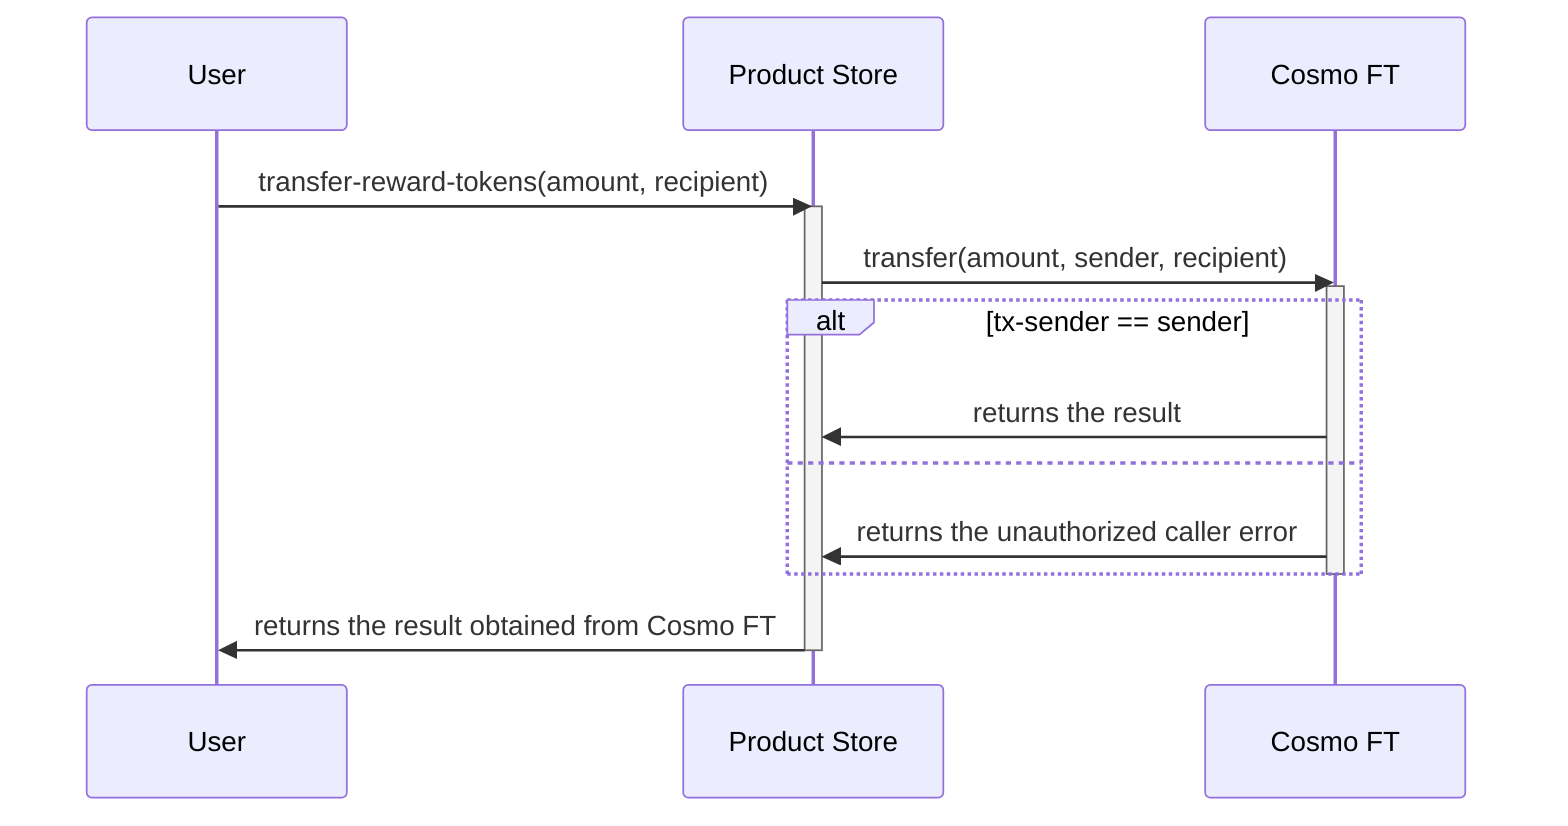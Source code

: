sequenceDiagram
  participant User 
  participant Product Store 
  participant Cosmo FT
  
  User ->> Product Store: transfer-reward-tokens(amount, recipient)
  activate  Product Store
  Product Store ->> Cosmo FT: transfer(amount, sender, recipient)
  activate Cosmo FT
  alt tx-sender == sender
  Cosmo FT ->> Product Store: returns the result
  else
  Cosmo FT ->> Product Store: returns the unauthorized caller error
  end
  deactivate Cosmo FT
  Product Store ->> User: returns the result obtained from Cosmo FT
  deactivate Product Store